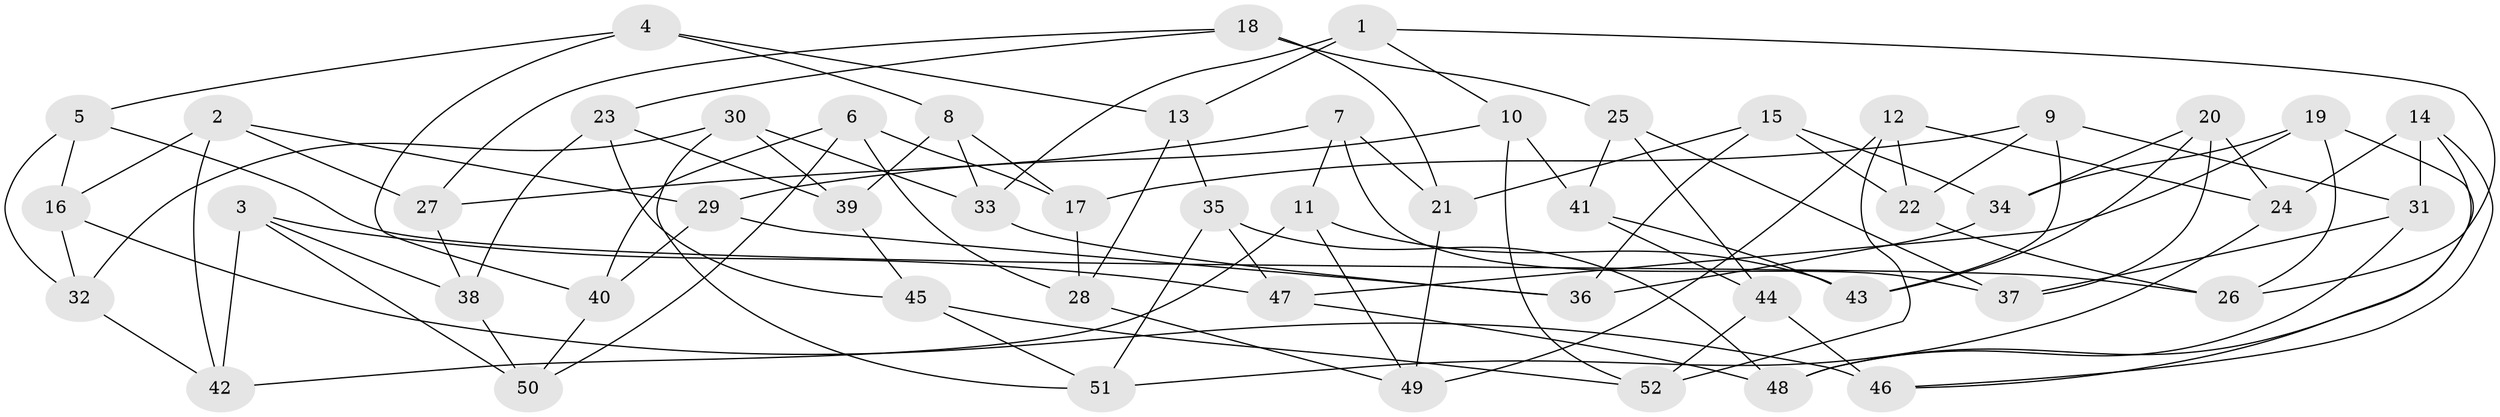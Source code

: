 // Generated by graph-tools (version 1.1) at 2025/50/03/09/25 03:50:48]
// undirected, 52 vertices, 104 edges
graph export_dot {
graph [start="1"]
  node [color=gray90,style=filled];
  1;
  2;
  3;
  4;
  5;
  6;
  7;
  8;
  9;
  10;
  11;
  12;
  13;
  14;
  15;
  16;
  17;
  18;
  19;
  20;
  21;
  22;
  23;
  24;
  25;
  26;
  27;
  28;
  29;
  30;
  31;
  32;
  33;
  34;
  35;
  36;
  37;
  38;
  39;
  40;
  41;
  42;
  43;
  44;
  45;
  46;
  47;
  48;
  49;
  50;
  51;
  52;
  1 -- 10;
  1 -- 33;
  1 -- 26;
  1 -- 13;
  2 -- 29;
  2 -- 42;
  2 -- 27;
  2 -- 16;
  3 -- 50;
  3 -- 42;
  3 -- 47;
  3 -- 38;
  4 -- 13;
  4 -- 8;
  4 -- 40;
  4 -- 5;
  5 -- 16;
  5 -- 26;
  5 -- 32;
  6 -- 50;
  6 -- 17;
  6 -- 40;
  6 -- 28;
  7 -- 37;
  7 -- 21;
  7 -- 27;
  7 -- 11;
  8 -- 33;
  8 -- 39;
  8 -- 17;
  9 -- 43;
  9 -- 31;
  9 -- 22;
  9 -- 17;
  10 -- 41;
  10 -- 29;
  10 -- 52;
  11 -- 43;
  11 -- 49;
  11 -- 42;
  12 -- 52;
  12 -- 49;
  12 -- 22;
  12 -- 24;
  13 -- 35;
  13 -- 28;
  14 -- 24;
  14 -- 48;
  14 -- 31;
  14 -- 46;
  15 -- 22;
  15 -- 21;
  15 -- 34;
  15 -- 36;
  16 -- 46;
  16 -- 32;
  17 -- 28;
  18 -- 21;
  18 -- 25;
  18 -- 27;
  18 -- 23;
  19 -- 46;
  19 -- 26;
  19 -- 47;
  19 -- 34;
  20 -- 43;
  20 -- 24;
  20 -- 34;
  20 -- 37;
  21 -- 49;
  22 -- 26;
  23 -- 45;
  23 -- 39;
  23 -- 38;
  24 -- 51;
  25 -- 37;
  25 -- 44;
  25 -- 41;
  27 -- 38;
  28 -- 49;
  29 -- 36;
  29 -- 40;
  30 -- 51;
  30 -- 39;
  30 -- 33;
  30 -- 32;
  31 -- 48;
  31 -- 37;
  32 -- 42;
  33 -- 36;
  34 -- 36;
  35 -- 47;
  35 -- 48;
  35 -- 51;
  38 -- 50;
  39 -- 45;
  40 -- 50;
  41 -- 44;
  41 -- 43;
  44 -- 52;
  44 -- 46;
  45 -- 51;
  45 -- 52;
  47 -- 48;
}
